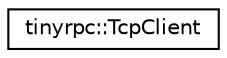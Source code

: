 digraph "类继承关系图"
{
 // LATEX_PDF_SIZE
  edge [fontname="Helvetica",fontsize="10",labelfontname="Helvetica",labelfontsize="10"];
  node [fontname="Helvetica",fontsize="10",shape=record];
  rankdir="LR";
  Node0 [label="tinyrpc::TcpClient",height=0.2,width=0.4,color="black", fillcolor="white", style="filled",URL="$classtinyrpc_1_1TcpClient.html",tooltip=" "];
}

